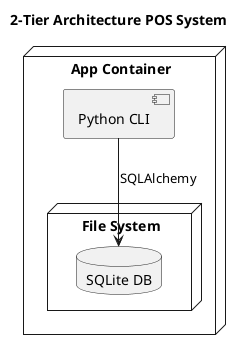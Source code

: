 @startuml architecture-lab1
title 2-Tier Architecture POS System

node "App Container" {
  component "Python CLI" as CLI
  node "File System" as fs {
    database "SQLite DB" as SQLite
  }
  CLI --> SQLite : SQLAlchemy
}

@enduml